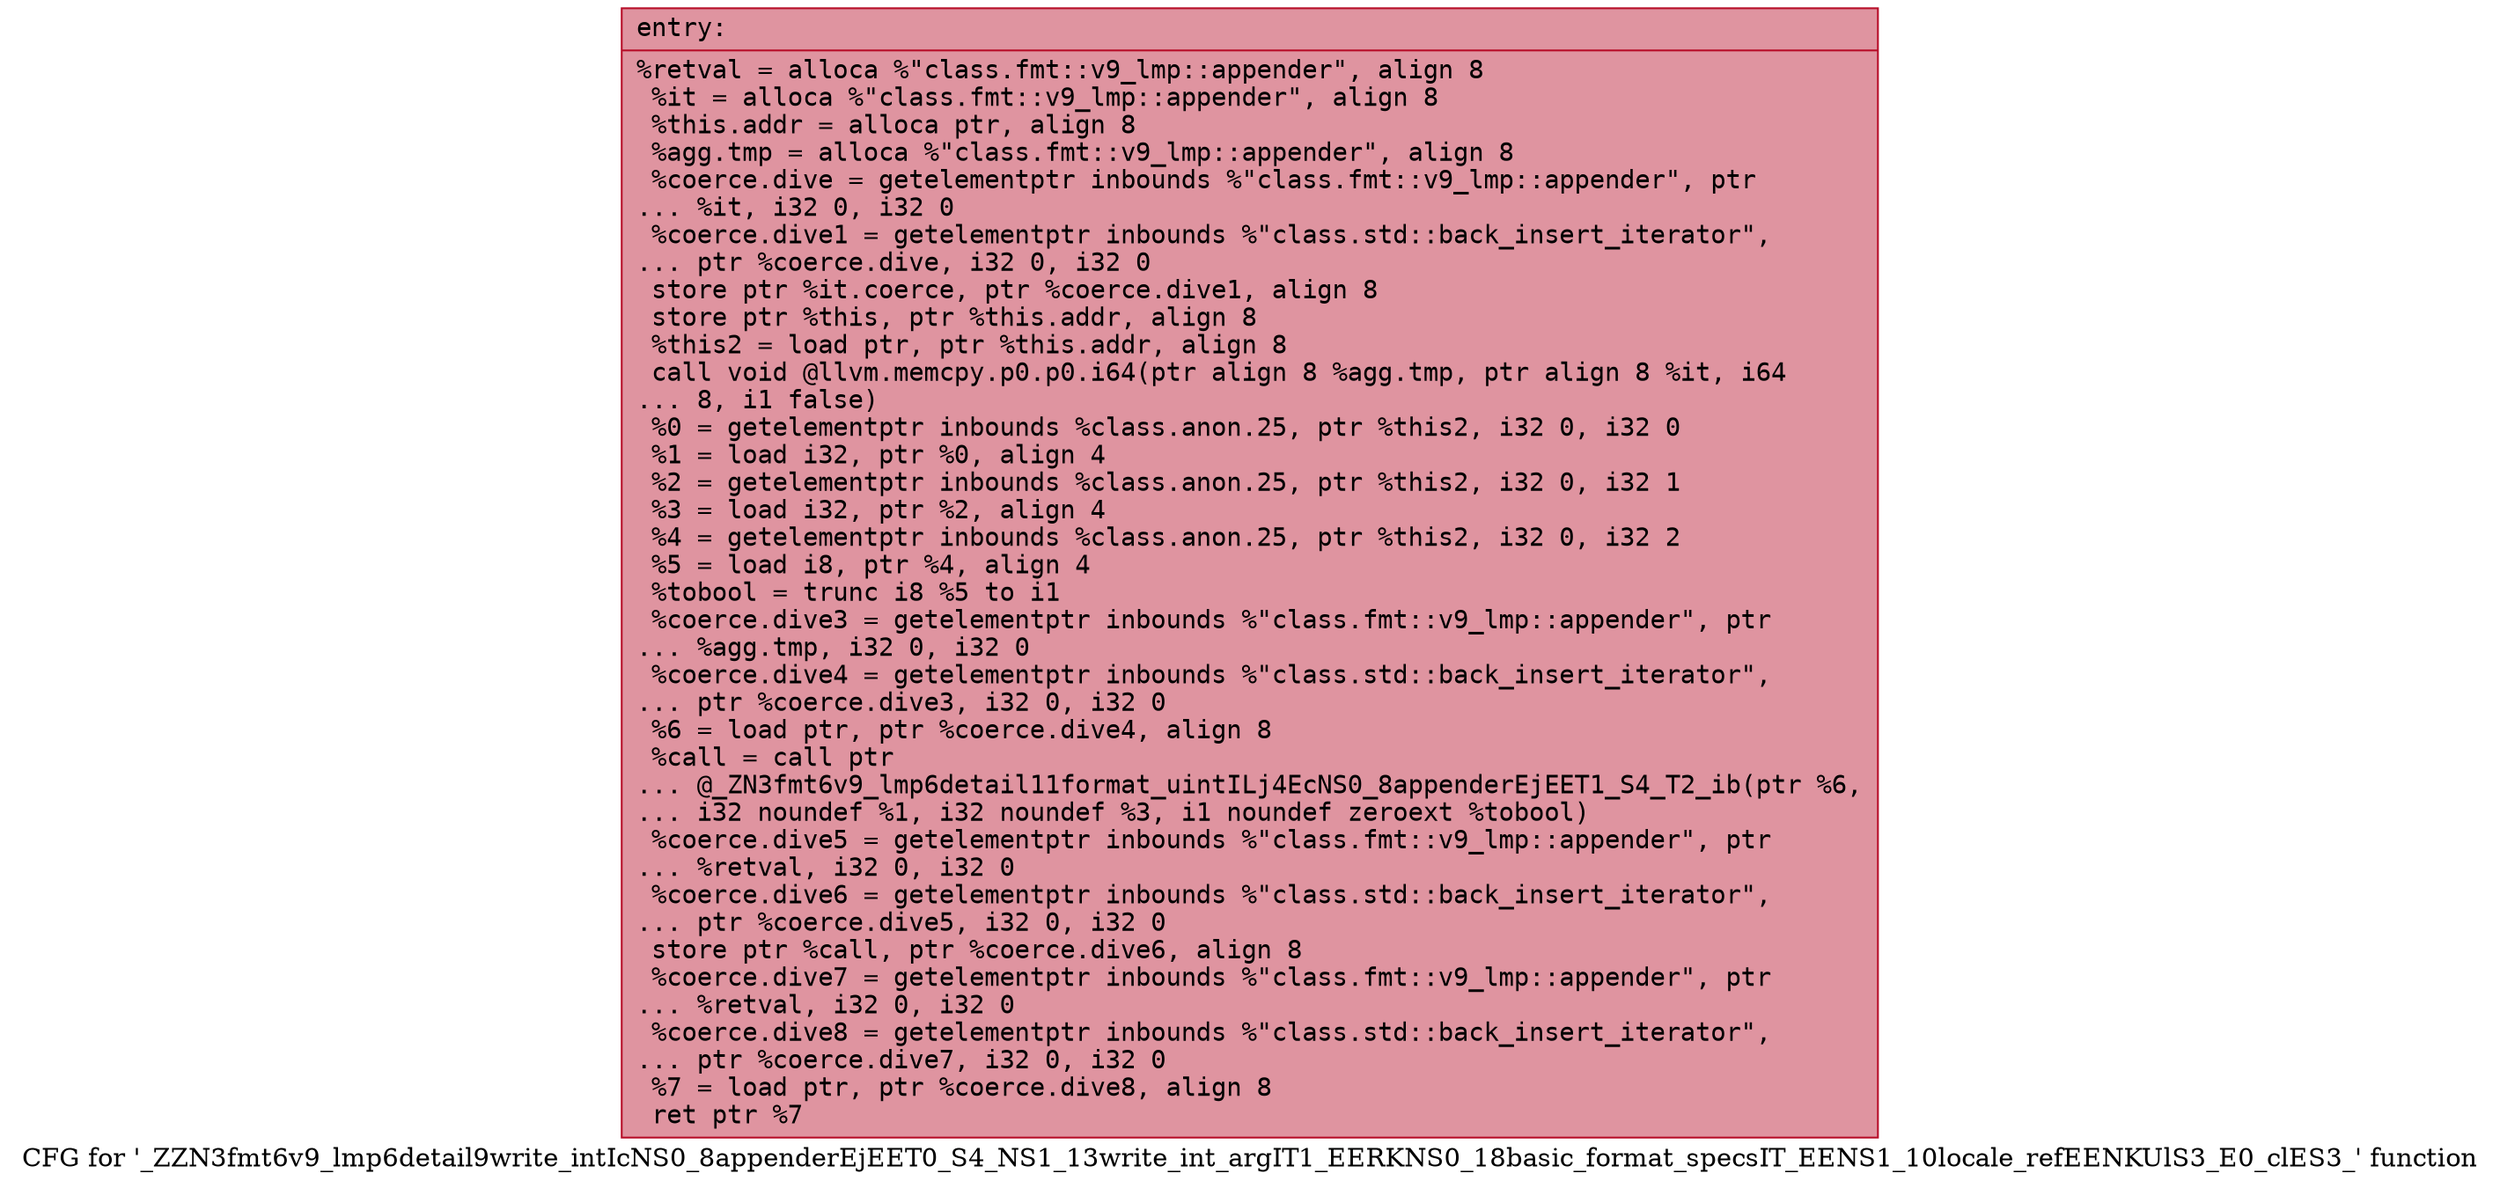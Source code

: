 digraph "CFG for '_ZZN3fmt6v9_lmp6detail9write_intIcNS0_8appenderEjEET0_S4_NS1_13write_int_argIT1_EERKNS0_18basic_format_specsIT_EENS1_10locale_refEENKUlS3_E0_clES3_' function" {
	label="CFG for '_ZZN3fmt6v9_lmp6detail9write_intIcNS0_8appenderEjEET0_S4_NS1_13write_int_argIT1_EERKNS0_18basic_format_specsIT_EENS1_10locale_refEENKUlS3_E0_clES3_' function";

	Node0x55fec316af90 [shape=record,color="#b70d28ff", style=filled, fillcolor="#b70d2870" fontname="Courier",label="{entry:\l|  %retval = alloca %\"class.fmt::v9_lmp::appender\", align 8\l  %it = alloca %\"class.fmt::v9_lmp::appender\", align 8\l  %this.addr = alloca ptr, align 8\l  %agg.tmp = alloca %\"class.fmt::v9_lmp::appender\", align 8\l  %coerce.dive = getelementptr inbounds %\"class.fmt::v9_lmp::appender\", ptr\l... %it, i32 0, i32 0\l  %coerce.dive1 = getelementptr inbounds %\"class.std::back_insert_iterator\",\l... ptr %coerce.dive, i32 0, i32 0\l  store ptr %it.coerce, ptr %coerce.dive1, align 8\l  store ptr %this, ptr %this.addr, align 8\l  %this2 = load ptr, ptr %this.addr, align 8\l  call void @llvm.memcpy.p0.p0.i64(ptr align 8 %agg.tmp, ptr align 8 %it, i64\l... 8, i1 false)\l  %0 = getelementptr inbounds %class.anon.25, ptr %this2, i32 0, i32 0\l  %1 = load i32, ptr %0, align 4\l  %2 = getelementptr inbounds %class.anon.25, ptr %this2, i32 0, i32 1\l  %3 = load i32, ptr %2, align 4\l  %4 = getelementptr inbounds %class.anon.25, ptr %this2, i32 0, i32 2\l  %5 = load i8, ptr %4, align 4\l  %tobool = trunc i8 %5 to i1\l  %coerce.dive3 = getelementptr inbounds %\"class.fmt::v9_lmp::appender\", ptr\l... %agg.tmp, i32 0, i32 0\l  %coerce.dive4 = getelementptr inbounds %\"class.std::back_insert_iterator\",\l... ptr %coerce.dive3, i32 0, i32 0\l  %6 = load ptr, ptr %coerce.dive4, align 8\l  %call = call ptr\l... @_ZN3fmt6v9_lmp6detail11format_uintILj4EcNS0_8appenderEjEET1_S4_T2_ib(ptr %6,\l... i32 noundef %1, i32 noundef %3, i1 noundef zeroext %tobool)\l  %coerce.dive5 = getelementptr inbounds %\"class.fmt::v9_lmp::appender\", ptr\l... %retval, i32 0, i32 0\l  %coerce.dive6 = getelementptr inbounds %\"class.std::back_insert_iterator\",\l... ptr %coerce.dive5, i32 0, i32 0\l  store ptr %call, ptr %coerce.dive6, align 8\l  %coerce.dive7 = getelementptr inbounds %\"class.fmt::v9_lmp::appender\", ptr\l... %retval, i32 0, i32 0\l  %coerce.dive8 = getelementptr inbounds %\"class.std::back_insert_iterator\",\l... ptr %coerce.dive7, i32 0, i32 0\l  %7 = load ptr, ptr %coerce.dive8, align 8\l  ret ptr %7\l}"];
}
